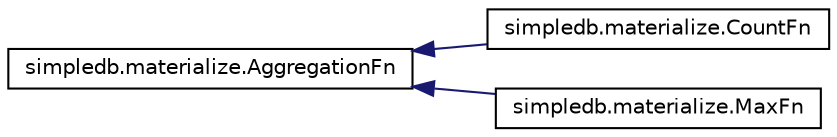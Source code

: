 digraph "Graphical Class Hierarchy"
{
  edge [fontname="Helvetica",fontsize="10",labelfontname="Helvetica",labelfontsize="10"];
  node [fontname="Helvetica",fontsize="10",shape=record];
  rankdir="LR";
  Node0 [label="simpledb.materialize.AggregationFn",height=0.2,width=0.4,color="black", fillcolor="white", style="filled",URL="$interfacesimpledb_1_1materialize_1_1AggregationFn.html"];
  Node0 -> Node1 [dir="back",color="midnightblue",fontsize="10",style="solid",fontname="Helvetica"];
  Node1 [label="simpledb.materialize.CountFn",height=0.2,width=0.4,color="black", fillcolor="white", style="filled",URL="$classsimpledb_1_1materialize_1_1CountFn.html"];
  Node0 -> Node2 [dir="back",color="midnightblue",fontsize="10",style="solid",fontname="Helvetica"];
  Node2 [label="simpledb.materialize.MaxFn",height=0.2,width=0.4,color="black", fillcolor="white", style="filled",URL="$classsimpledb_1_1materialize_1_1MaxFn.html"];
}
